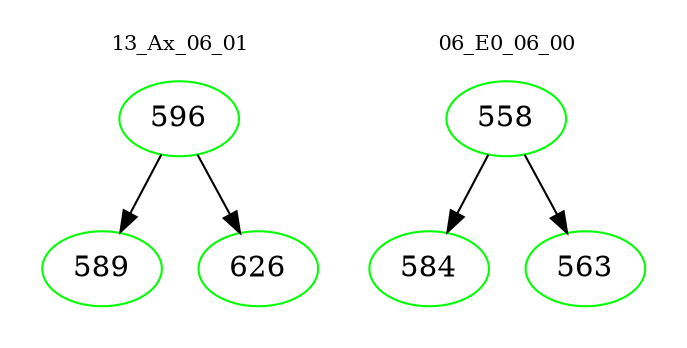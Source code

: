 digraph{
subgraph cluster_0 {
color = white
label = "13_Ax_06_01";
fontsize=10;
T0_596 [label="596", color="green"]
T0_596 -> T0_589 [color="black"]
T0_589 [label="589", color="green"]
T0_596 -> T0_626 [color="black"]
T0_626 [label="626", color="green"]
}
subgraph cluster_1 {
color = white
label = "06_E0_06_00";
fontsize=10;
T1_558 [label="558", color="green"]
T1_558 -> T1_584 [color="black"]
T1_584 [label="584", color="green"]
T1_558 -> T1_563 [color="black"]
T1_563 [label="563", color="green"]
}
}

